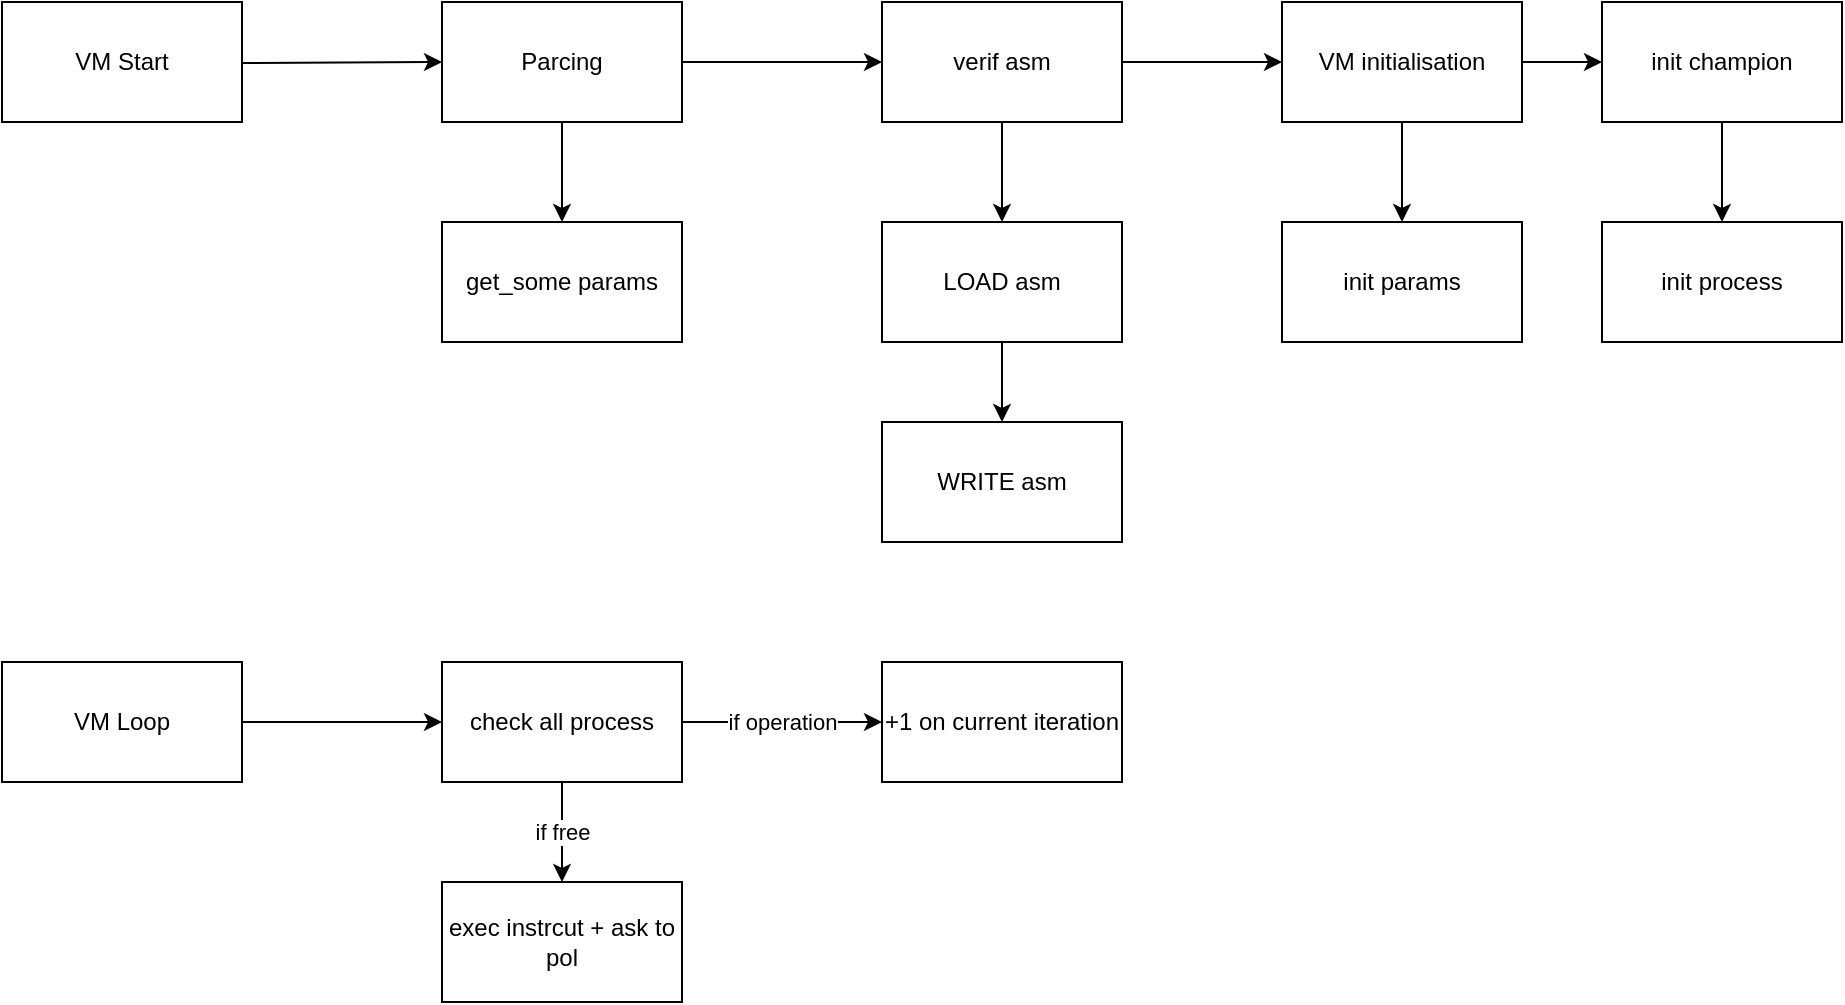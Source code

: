 <mxfile>
    <diagram id="sJNl7T-JgA-OTRm8y5UO" name="Page-1">
        <mxGraphModel dx="1405" dy="798" grid="1" gridSize="10" guides="1" tooltips="1" connect="1" arrows="1" fold="1" page="1" pageScale="1" pageWidth="850" pageHeight="1100" math="0" shadow="0">
            <root>
                <mxCell id="0"/>
                <mxCell id="1" parent="0"/>
                <mxCell id="gSWYZH3rOPVy1YwnoG2c-16" style="edgeStyle=orthogonalEdgeStyle;rounded=0;orthogonalLoop=1;jettySize=auto;html=1;entryX=0;entryY=0.5;entryDx=0;entryDy=0;" parent="1" target="gSWYZH3rOPVy1YwnoG2c-15" edge="1">
                    <mxGeometry relative="1" as="geometry">
                        <mxPoint x="40" y="80" as="sourcePoint"/>
                    </mxGeometry>
                </mxCell>
                <mxCell id="gSWYZH3rOPVy1YwnoG2c-14" value="&lt;div&gt;VM Start&lt;/div&gt;" style="rounded=0;whiteSpace=wrap;html=1;" parent="1" vertex="1">
                    <mxGeometry x="20" y="50" width="120" height="60" as="geometry"/>
                </mxCell>
                <mxCell id="gSWYZH3rOPVy1YwnoG2c-31" style="edgeStyle=orthogonalEdgeStyle;rounded=0;orthogonalLoop=1;jettySize=auto;html=1;entryX=0.5;entryY=0;entryDx=0;entryDy=0;" parent="1" source="gSWYZH3rOPVy1YwnoG2c-15" target="gSWYZH3rOPVy1YwnoG2c-30" edge="1">
                    <mxGeometry relative="1" as="geometry"/>
                </mxCell>
                <mxCell id="gSWYZH3rOPVy1YwnoG2c-51" style="edgeStyle=orthogonalEdgeStyle;rounded=0;orthogonalLoop=1;jettySize=auto;html=1;" parent="1" source="gSWYZH3rOPVy1YwnoG2c-15" target="gSWYZH3rOPVy1YwnoG2c-47" edge="1">
                    <mxGeometry relative="1" as="geometry"/>
                </mxCell>
                <mxCell id="gSWYZH3rOPVy1YwnoG2c-15" value="Parcing" style="rounded=0;whiteSpace=wrap;html=1;" parent="1" vertex="1">
                    <mxGeometry x="240" y="50" width="120" height="60" as="geometry"/>
                </mxCell>
                <mxCell id="gSWYZH3rOPVy1YwnoG2c-30" value="get_some params" style="rounded=0;whiteSpace=wrap;html=1;" parent="1" vertex="1">
                    <mxGeometry x="240" y="160" width="120" height="60" as="geometry"/>
                </mxCell>
                <mxCell id="gSWYZH3rOPVy1YwnoG2c-40" style="edgeStyle=orthogonalEdgeStyle;rounded=0;orthogonalLoop=1;jettySize=auto;html=1;startArrow=none;" parent="1" source="gSWYZH3rOPVy1YwnoG2c-45" target="gSWYZH3rOPVy1YwnoG2c-42" edge="1">
                    <mxGeometry relative="1" as="geometry">
                        <mxPoint x="520" y="110" as="sourcePoint"/>
                    </mxGeometry>
                </mxCell>
                <mxCell id="gSWYZH3rOPVy1YwnoG2c-42" value="&lt;div&gt;WRITE asm&lt;/div&gt;" style="rounded=0;whiteSpace=wrap;html=1;" parent="1" vertex="1">
                    <mxGeometry x="460" y="260" width="120" height="60" as="geometry"/>
                </mxCell>
                <mxCell id="gSWYZH3rOPVy1YwnoG2c-49" style="edgeStyle=orthogonalEdgeStyle;rounded=0;orthogonalLoop=1;jettySize=auto;html=1;entryX=0.5;entryY=0;entryDx=0;entryDy=0;" parent="1" source="gSWYZH3rOPVy1YwnoG2c-47" target="gSWYZH3rOPVy1YwnoG2c-45" edge="1">
                    <mxGeometry relative="1" as="geometry"/>
                </mxCell>
                <mxCell id="gSWYZH3rOPVy1YwnoG2c-61" style="edgeStyle=orthogonalEdgeStyle;rounded=0;orthogonalLoop=1;jettySize=auto;html=1;entryX=0;entryY=0.5;entryDx=0;entryDy=0;" parent="1" source="gSWYZH3rOPVy1YwnoG2c-47" target="gSWYZH3rOPVy1YwnoG2c-56" edge="1">
                    <mxGeometry relative="1" as="geometry"/>
                </mxCell>
                <mxCell id="gSWYZH3rOPVy1YwnoG2c-47" value="&lt;div&gt;verif asm&lt;/div&gt;" style="rounded=0;whiteSpace=wrap;html=1;" parent="1" vertex="1">
                    <mxGeometry x="460" y="50" width="120" height="60" as="geometry"/>
                </mxCell>
                <mxCell id="gSWYZH3rOPVy1YwnoG2c-45" value="LOAD asm" style="rounded=0;whiteSpace=wrap;html=1;" parent="1" vertex="1">
                    <mxGeometry x="460" y="160" width="120" height="60" as="geometry"/>
                </mxCell>
                <mxCell id="gSWYZH3rOPVy1YwnoG2c-62" style="edgeStyle=orthogonalEdgeStyle;rounded=0;orthogonalLoop=1;jettySize=auto;html=1;" parent="1" source="gSWYZH3rOPVy1YwnoG2c-56" target="gSWYZH3rOPVy1YwnoG2c-58" edge="1">
                    <mxGeometry relative="1" as="geometry"/>
                </mxCell>
                <mxCell id="gSWYZH3rOPVy1YwnoG2c-64" style="edgeStyle=orthogonalEdgeStyle;rounded=0;orthogonalLoop=1;jettySize=auto;html=1;entryX=0.5;entryY=0;entryDx=0;entryDy=0;" parent="1" source="gSWYZH3rOPVy1YwnoG2c-56" target="gSWYZH3rOPVy1YwnoG2c-60" edge="1">
                    <mxGeometry relative="1" as="geometry"/>
                </mxCell>
                <mxCell id="gSWYZH3rOPVy1YwnoG2c-56" value="VM initialisation" style="rounded=0;whiteSpace=wrap;html=1;" parent="1" vertex="1">
                    <mxGeometry x="660" y="50" width="120" height="60" as="geometry"/>
                </mxCell>
                <mxCell id="gSWYZH3rOPVy1YwnoG2c-57" style="edgeStyle=orthogonalEdgeStyle;rounded=0;orthogonalLoop=1;jettySize=auto;html=1;entryX=0.5;entryY=0;entryDx=0;entryDy=0;" parent="1" source="gSWYZH3rOPVy1YwnoG2c-58" target="gSWYZH3rOPVy1YwnoG2c-59" edge="1">
                    <mxGeometry relative="1" as="geometry"/>
                </mxCell>
                <mxCell id="gSWYZH3rOPVy1YwnoG2c-58" value="init champion" style="rounded=0;whiteSpace=wrap;html=1;" parent="1" vertex="1">
                    <mxGeometry x="820" y="50" width="120" height="60" as="geometry"/>
                </mxCell>
                <mxCell id="gSWYZH3rOPVy1YwnoG2c-59" value="&lt;div&gt;init process&lt;/div&gt;" style="rounded=0;whiteSpace=wrap;html=1;" parent="1" vertex="1">
                    <mxGeometry x="820" y="160" width="120" height="60" as="geometry"/>
                </mxCell>
                <mxCell id="gSWYZH3rOPVy1YwnoG2c-60" value="&lt;div&gt;init params&lt;/div&gt;" style="rounded=0;whiteSpace=wrap;html=1;" parent="1" vertex="1">
                    <mxGeometry x="660" y="160" width="120" height="60" as="geometry"/>
                </mxCell>
                <mxCell id="gSWYZH3rOPVy1YwnoG2c-74" style="edgeStyle=orthogonalEdgeStyle;rounded=0;orthogonalLoop=1;jettySize=auto;html=1;" parent="1" source="gSWYZH3rOPVy1YwnoG2c-72" target="gSWYZH3rOPVy1YwnoG2c-73" edge="1">
                    <mxGeometry relative="1" as="geometry"/>
                </mxCell>
                <mxCell id="gSWYZH3rOPVy1YwnoG2c-72" value="&lt;div&gt;VM Loop&lt;/div&gt;" style="rounded=0;whiteSpace=wrap;html=1;" parent="1" vertex="1">
                    <mxGeometry x="20" y="380" width="120" height="60" as="geometry"/>
                </mxCell>
                <mxCell id="gSWYZH3rOPVy1YwnoG2c-76" value="if operation" style="edgeStyle=orthogonalEdgeStyle;rounded=0;orthogonalLoop=1;jettySize=auto;html=1;entryX=0;entryY=0.5;entryDx=0;entryDy=0;" parent="1" source="gSWYZH3rOPVy1YwnoG2c-73" target="gSWYZH3rOPVy1YwnoG2c-75" edge="1">
                    <mxGeometry relative="1" as="geometry"/>
                </mxCell>
                <mxCell id="gSWYZH3rOPVy1YwnoG2c-78" value="if free" style="edgeStyle=orthogonalEdgeStyle;rounded=0;orthogonalLoop=1;jettySize=auto;html=1;entryX=0.5;entryY=0;entryDx=0;entryDy=0;" parent="1" source="gSWYZH3rOPVy1YwnoG2c-73" target="gSWYZH3rOPVy1YwnoG2c-77" edge="1">
                    <mxGeometry relative="1" as="geometry"/>
                </mxCell>
                <mxCell id="gSWYZH3rOPVy1YwnoG2c-73" value="check all process" style="rounded=0;whiteSpace=wrap;html=1;" parent="1" vertex="1">
                    <mxGeometry x="240" y="380" width="120" height="60" as="geometry"/>
                </mxCell>
                <mxCell id="gSWYZH3rOPVy1YwnoG2c-75" value="+1 on current iteration" style="rounded=0;whiteSpace=wrap;html=1;" parent="1" vertex="1">
                    <mxGeometry x="460" y="380" width="120" height="60" as="geometry"/>
                </mxCell>
                <mxCell id="gSWYZH3rOPVy1YwnoG2c-77" value="exec instrcut + ask to pol" style="rounded=0;whiteSpace=wrap;html=1;" parent="1" vertex="1">
                    <mxGeometry x="240" y="490" width="120" height="60" as="geometry"/>
                </mxCell>
            </root>
        </mxGraphModel>
    </diagram>
</mxfile>